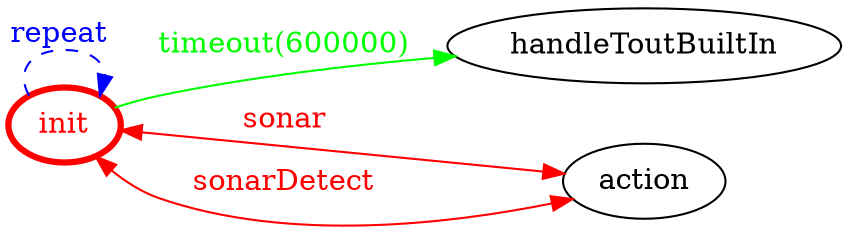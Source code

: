 /*
*
* A GraphViz DOT FSM description 
* Please use a GraphViz visualizer (like http://www.webgraphviz.com)
*  
*/

digraph finite_state_machine {
	rankdir=LR
	size="8,5"
	
	init [ color = red ][ fontcolor = red ][ penwidth = 3 ]
	
	init -> handleToutBuiltIn [ label = "timeout(600000)" ][ color = green ][ fontcolor = green ]
	init -> init [ label = "repeat "][ style = dashed ][ color = blue ][ fontcolor = blue ]
	init -> action [ label = "sonar" ][ color = red ][ fontcolor = red ][ dir = both ]
	init -> action [ label = "sonarDetect" ][ color = red ][ fontcolor = red ][ dir = both ]
}
